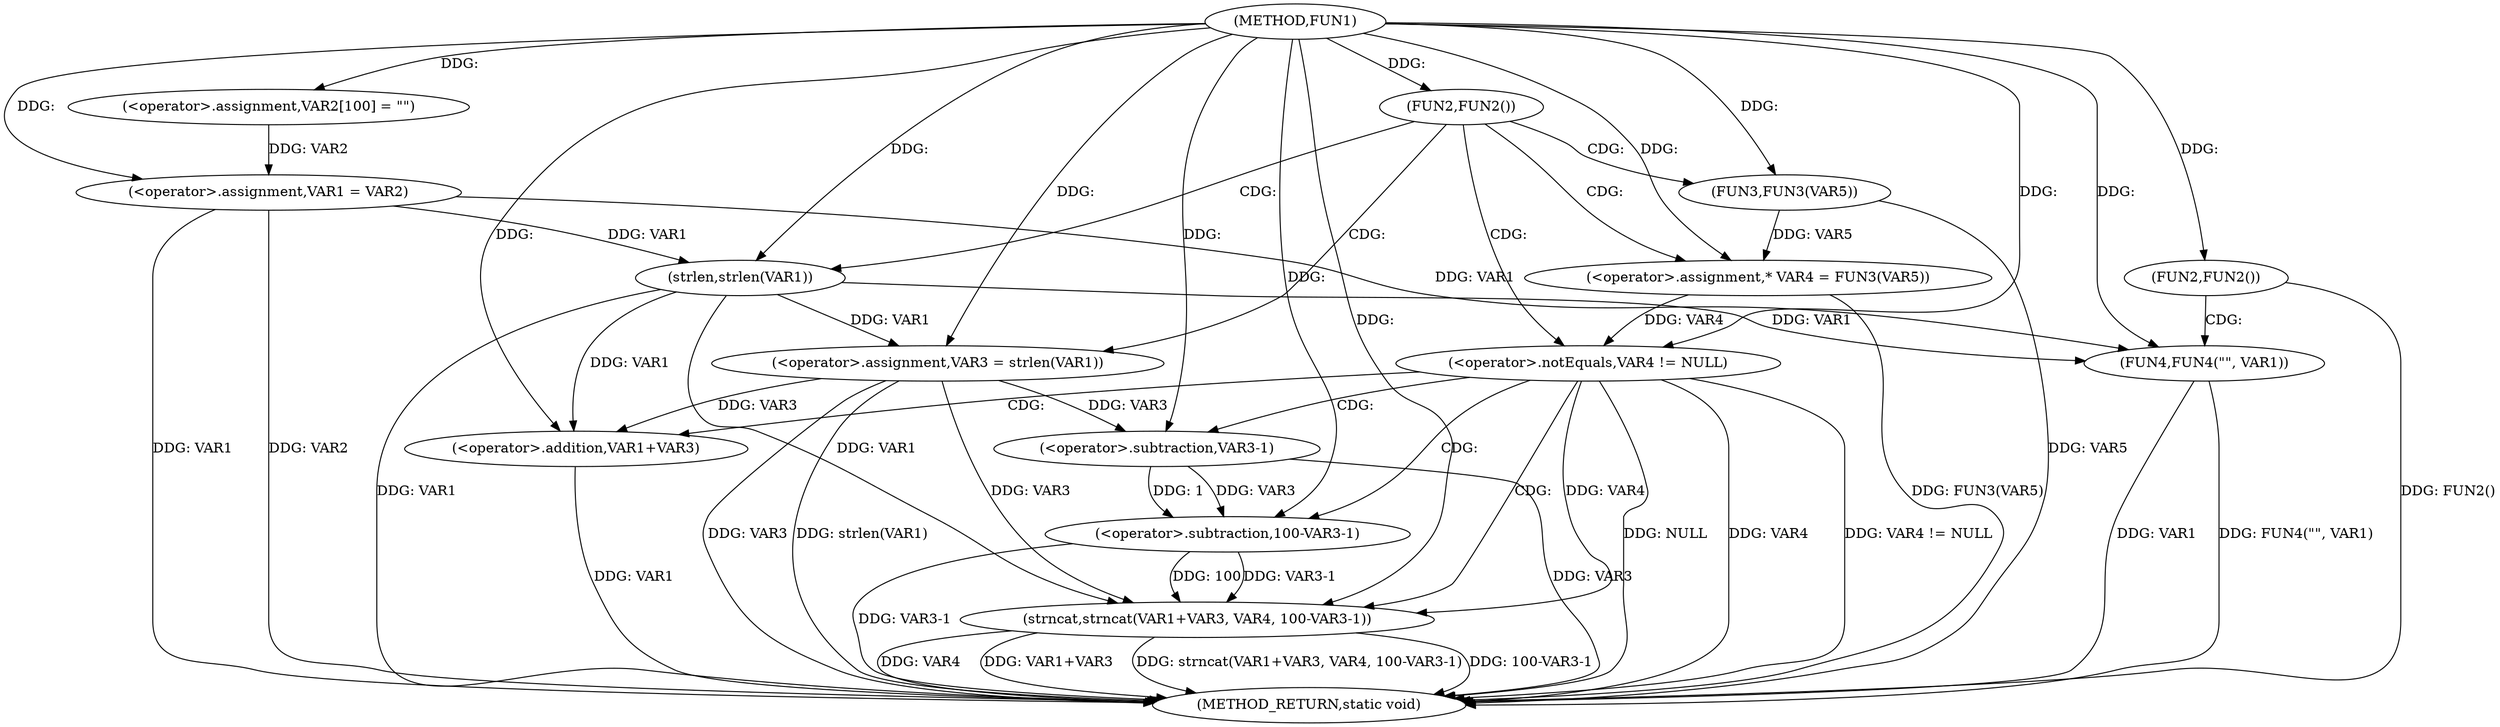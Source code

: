 digraph FUN1 {  
"1000100" [label = "(METHOD,FUN1)" ]
"1000145" [label = "(METHOD_RETURN,static void)" ]
"1000104" [label = "(<operator>.assignment,VAR2[100] = \"\")" ]
"1000107" [label = "(<operator>.assignment,VAR1 = VAR2)" ]
"1000111" [label = "(FUN2,FUN2())" ]
"1000115" [label = "(<operator>.assignment,VAR3 = strlen(VAR1))" ]
"1000117" [label = "(strlen,strlen(VAR1))" ]
"1000120" [label = "(<operator>.assignment,* VAR4 = FUN3(VAR5))" ]
"1000122" [label = "(FUN3,FUN3(VAR5))" ]
"1000125" [label = "(<operator>.notEquals,VAR4 != NULL)" ]
"1000129" [label = "(strncat,strncat(VAR1+VAR3, VAR4, 100-VAR3-1))" ]
"1000130" [label = "(<operator>.addition,VAR1+VAR3)" ]
"1000134" [label = "(<operator>.subtraction,100-VAR3-1)" ]
"1000136" [label = "(<operator>.subtraction,VAR3-1)" ]
"1000140" [label = "(FUN2,FUN2())" ]
"1000142" [label = "(FUN4,FUN4(\"\", VAR1))" ]
  "1000115" -> "1000145"  [ label = "DDG: strlen(VAR1)"] 
  "1000142" -> "1000145"  [ label = "DDG: FUN4(\"\", VAR1)"] 
  "1000125" -> "1000145"  [ label = "DDG: VAR4 != NULL"] 
  "1000107" -> "1000145"  [ label = "DDG: VAR1"] 
  "1000122" -> "1000145"  [ label = "DDG: VAR5"] 
  "1000140" -> "1000145"  [ label = "DDG: FUN2()"] 
  "1000125" -> "1000145"  [ label = "DDG: NULL"] 
  "1000117" -> "1000145"  [ label = "DDG: VAR1"] 
  "1000129" -> "1000145"  [ label = "DDG: VAR4"] 
  "1000115" -> "1000145"  [ label = "DDG: VAR3"] 
  "1000130" -> "1000145"  [ label = "DDG: VAR1"] 
  "1000129" -> "1000145"  [ label = "DDG: VAR1+VAR3"] 
  "1000125" -> "1000145"  [ label = "DDG: VAR4"] 
  "1000129" -> "1000145"  [ label = "DDG: strncat(VAR1+VAR3, VAR4, 100-VAR3-1)"] 
  "1000142" -> "1000145"  [ label = "DDG: VAR1"] 
  "1000129" -> "1000145"  [ label = "DDG: 100-VAR3-1"] 
  "1000134" -> "1000145"  [ label = "DDG: VAR3-1"] 
  "1000120" -> "1000145"  [ label = "DDG: FUN3(VAR5)"] 
  "1000136" -> "1000145"  [ label = "DDG: VAR3"] 
  "1000107" -> "1000145"  [ label = "DDG: VAR2"] 
  "1000100" -> "1000104"  [ label = "DDG: "] 
  "1000104" -> "1000107"  [ label = "DDG: VAR2"] 
  "1000100" -> "1000107"  [ label = "DDG: "] 
  "1000100" -> "1000111"  [ label = "DDG: "] 
  "1000117" -> "1000115"  [ label = "DDG: VAR1"] 
  "1000100" -> "1000115"  [ label = "DDG: "] 
  "1000107" -> "1000117"  [ label = "DDG: VAR1"] 
  "1000100" -> "1000117"  [ label = "DDG: "] 
  "1000122" -> "1000120"  [ label = "DDG: VAR5"] 
  "1000100" -> "1000120"  [ label = "DDG: "] 
  "1000100" -> "1000122"  [ label = "DDG: "] 
  "1000120" -> "1000125"  [ label = "DDG: VAR4"] 
  "1000100" -> "1000125"  [ label = "DDG: "] 
  "1000117" -> "1000129"  [ label = "DDG: VAR1"] 
  "1000100" -> "1000129"  [ label = "DDG: "] 
  "1000115" -> "1000129"  [ label = "DDG: VAR3"] 
  "1000117" -> "1000130"  [ label = "DDG: VAR1"] 
  "1000100" -> "1000130"  [ label = "DDG: "] 
  "1000115" -> "1000130"  [ label = "DDG: VAR3"] 
  "1000125" -> "1000129"  [ label = "DDG: VAR4"] 
  "1000134" -> "1000129"  [ label = "DDG: 100"] 
  "1000134" -> "1000129"  [ label = "DDG: VAR3-1"] 
  "1000100" -> "1000134"  [ label = "DDG: "] 
  "1000136" -> "1000134"  [ label = "DDG: VAR3"] 
  "1000136" -> "1000134"  [ label = "DDG: 1"] 
  "1000100" -> "1000136"  [ label = "DDG: "] 
  "1000115" -> "1000136"  [ label = "DDG: VAR3"] 
  "1000100" -> "1000140"  [ label = "DDG: "] 
  "1000100" -> "1000142"  [ label = "DDG: "] 
  "1000107" -> "1000142"  [ label = "DDG: VAR1"] 
  "1000117" -> "1000142"  [ label = "DDG: VAR1"] 
  "1000111" -> "1000125"  [ label = "CDG: "] 
  "1000111" -> "1000120"  [ label = "CDG: "] 
  "1000111" -> "1000117"  [ label = "CDG: "] 
  "1000111" -> "1000115"  [ label = "CDG: "] 
  "1000111" -> "1000122"  [ label = "CDG: "] 
  "1000125" -> "1000129"  [ label = "CDG: "] 
  "1000125" -> "1000130"  [ label = "CDG: "] 
  "1000125" -> "1000136"  [ label = "CDG: "] 
  "1000125" -> "1000134"  [ label = "CDG: "] 
  "1000140" -> "1000142"  [ label = "CDG: "] 
}
